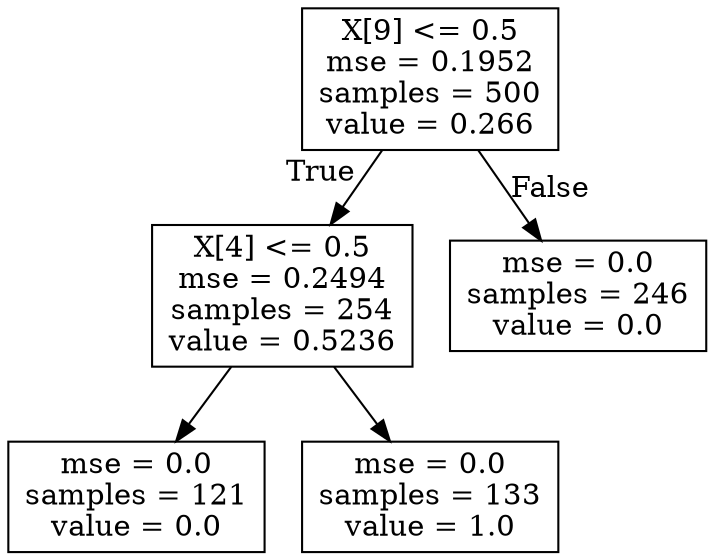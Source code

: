 digraph Tree {
node [shape=box] ;
0 [label="X[9] <= 0.5\nmse = 0.1952\nsamples = 500\nvalue = 0.266"] ;
1 [label="X[4] <= 0.5\nmse = 0.2494\nsamples = 254\nvalue = 0.5236"] ;
0 -> 1 [labeldistance=2.5, labelangle=45, headlabel="True"] ;
2 [label="mse = 0.0\nsamples = 121\nvalue = 0.0"] ;
1 -> 2 ;
3 [label="mse = 0.0\nsamples = 133\nvalue = 1.0"] ;
1 -> 3 ;
4 [label="mse = 0.0\nsamples = 246\nvalue = 0.0"] ;
0 -> 4 [labeldistance=2.5, labelangle=-45, headlabel="False"] ;
}